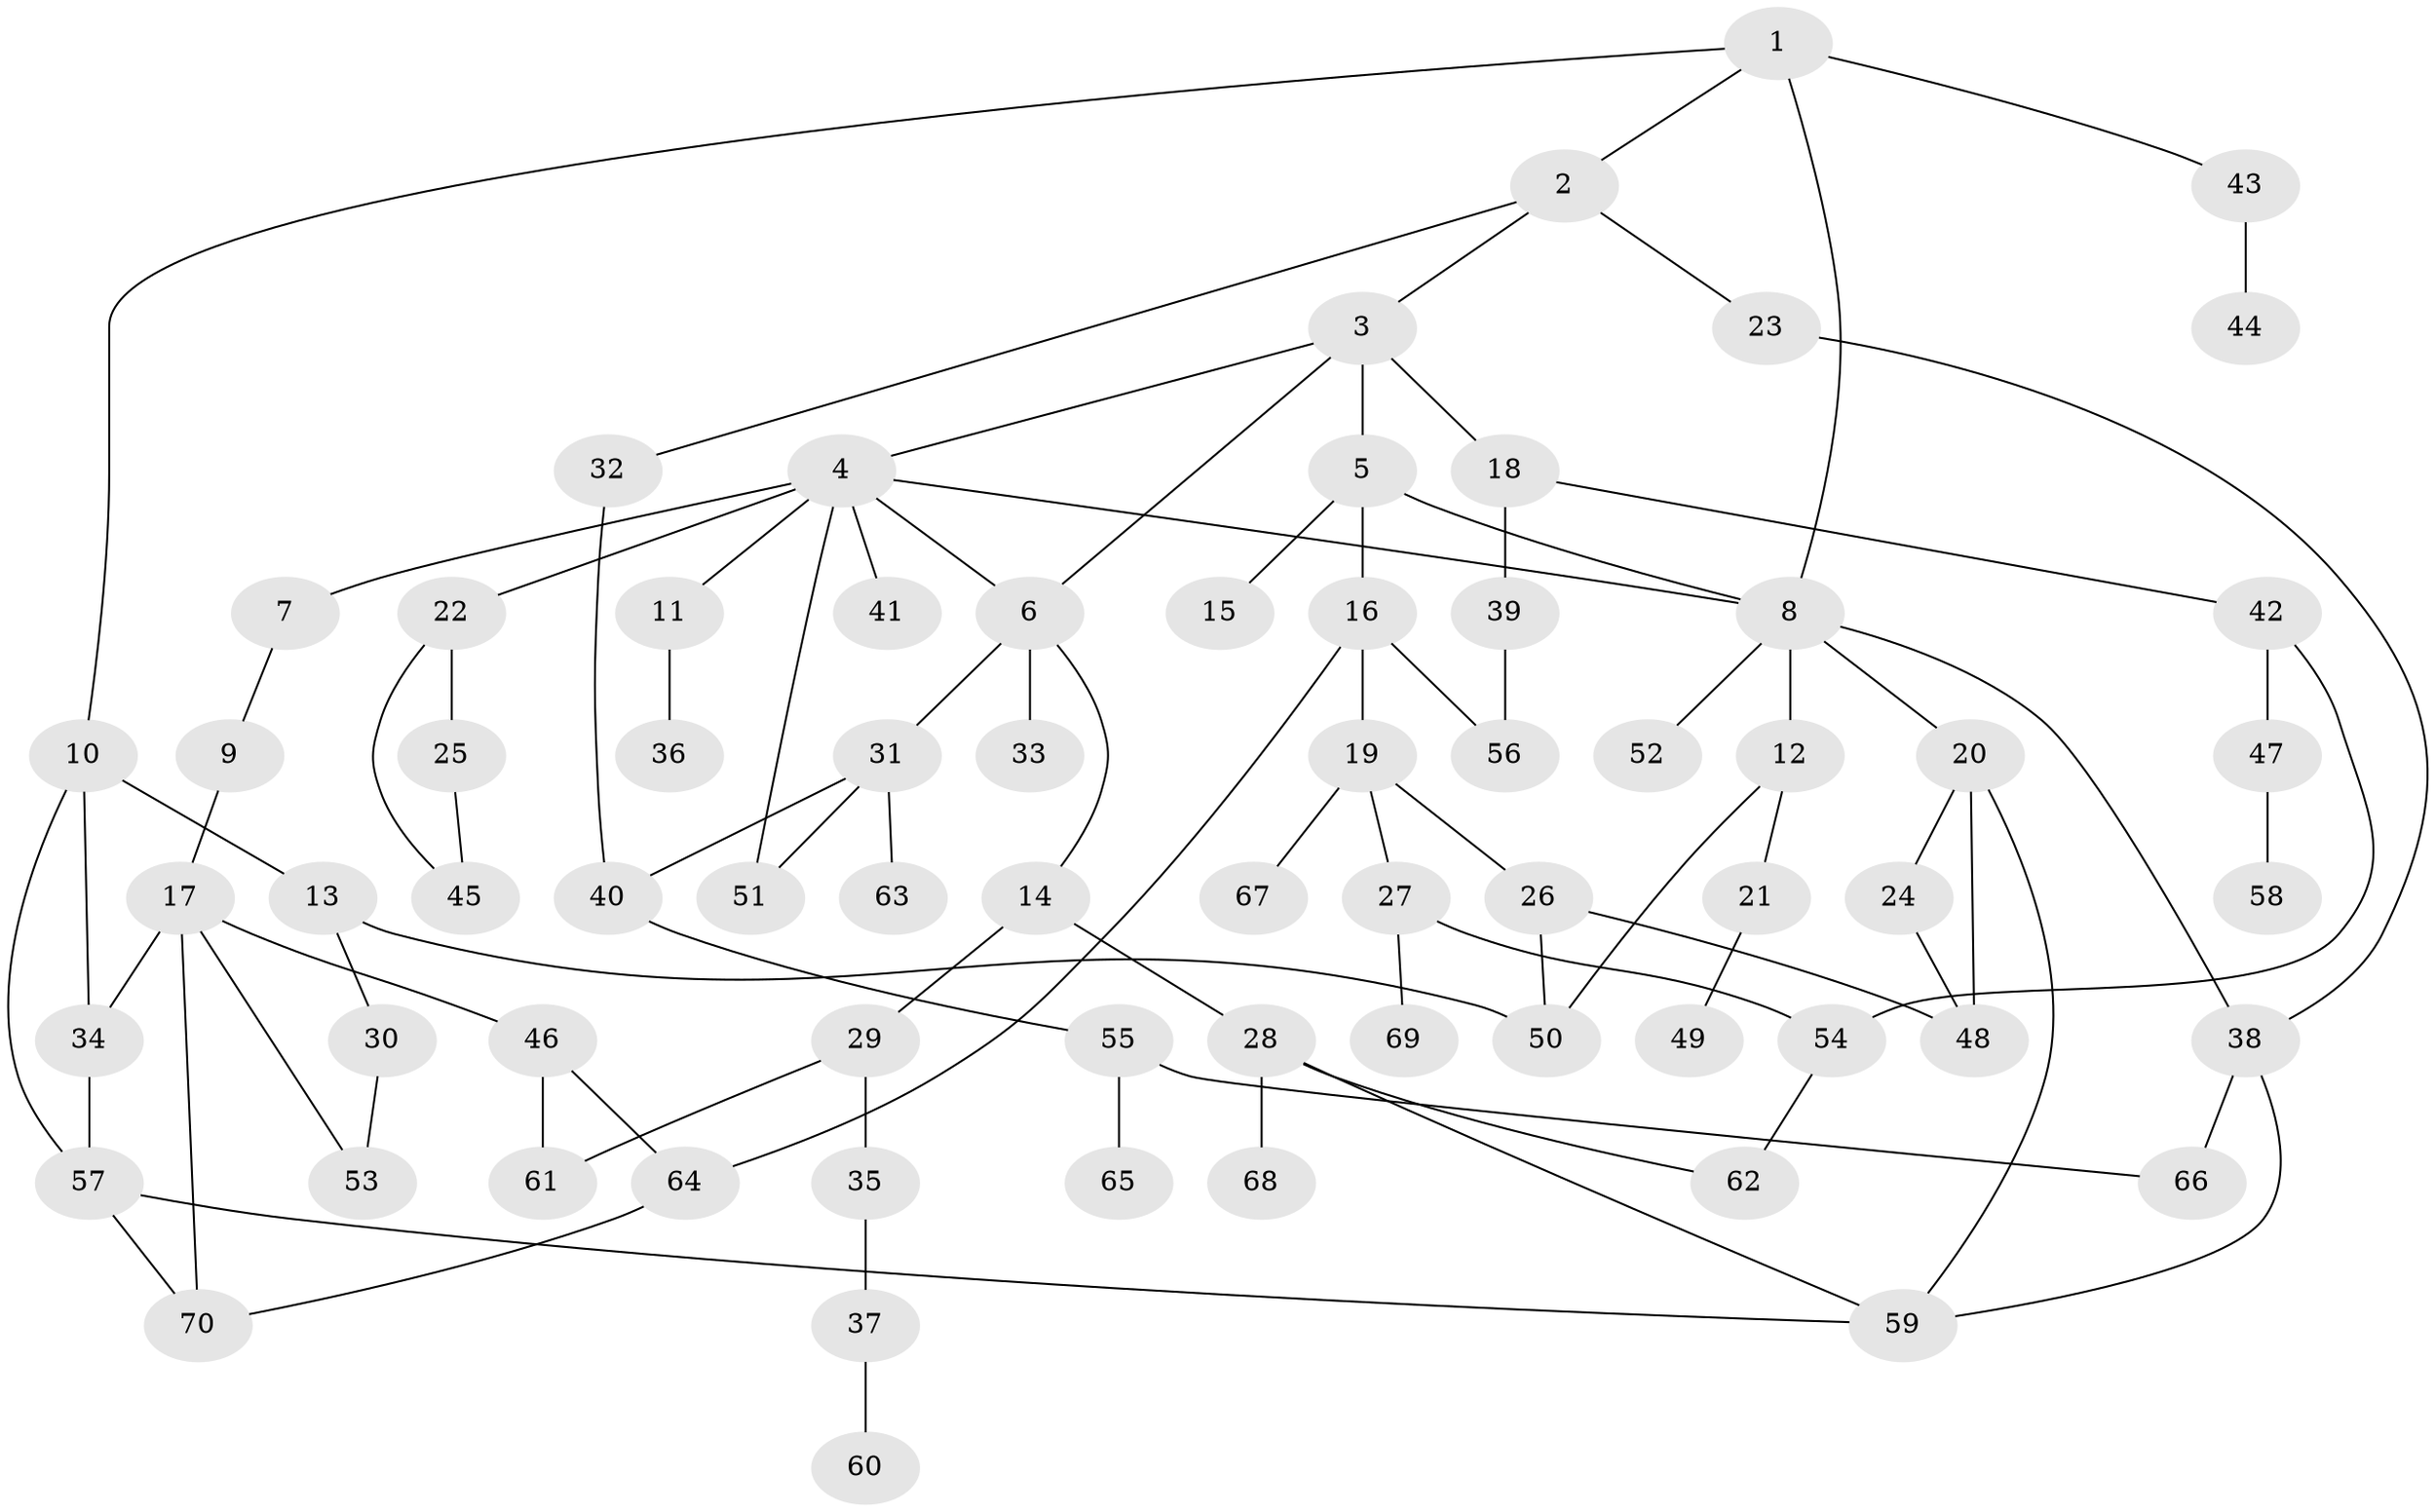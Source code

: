 // Generated by graph-tools (version 1.1) at 2025/25/03/09/25 03:25:31]
// undirected, 70 vertices, 94 edges
graph export_dot {
graph [start="1"]
  node [color=gray90,style=filled];
  1;
  2;
  3;
  4;
  5;
  6;
  7;
  8;
  9;
  10;
  11;
  12;
  13;
  14;
  15;
  16;
  17;
  18;
  19;
  20;
  21;
  22;
  23;
  24;
  25;
  26;
  27;
  28;
  29;
  30;
  31;
  32;
  33;
  34;
  35;
  36;
  37;
  38;
  39;
  40;
  41;
  42;
  43;
  44;
  45;
  46;
  47;
  48;
  49;
  50;
  51;
  52;
  53;
  54;
  55;
  56;
  57;
  58;
  59;
  60;
  61;
  62;
  63;
  64;
  65;
  66;
  67;
  68;
  69;
  70;
  1 -- 2;
  1 -- 10;
  1 -- 43;
  1 -- 8;
  2 -- 3;
  2 -- 23;
  2 -- 32;
  3 -- 4;
  3 -- 5;
  3 -- 6;
  3 -- 18;
  4 -- 7;
  4 -- 8;
  4 -- 11;
  4 -- 22;
  4 -- 41;
  4 -- 51;
  4 -- 6;
  5 -- 15;
  5 -- 16;
  5 -- 8;
  6 -- 14;
  6 -- 31;
  6 -- 33;
  7 -- 9;
  8 -- 12;
  8 -- 20;
  8 -- 52;
  8 -- 38;
  9 -- 17;
  10 -- 13;
  10 -- 34;
  10 -- 57;
  11 -- 36;
  12 -- 21;
  12 -- 50;
  13 -- 30;
  13 -- 50;
  14 -- 28;
  14 -- 29;
  16 -- 19;
  16 -- 56;
  16 -- 64;
  17 -- 34;
  17 -- 46;
  17 -- 53;
  17 -- 70;
  18 -- 39;
  18 -- 42;
  19 -- 26;
  19 -- 27;
  19 -- 67;
  20 -- 24;
  20 -- 48;
  20 -- 59;
  21 -- 49;
  22 -- 25;
  22 -- 45;
  23 -- 38;
  24 -- 48;
  25 -- 45;
  26 -- 50;
  26 -- 48;
  27 -- 54;
  27 -- 69;
  28 -- 68;
  28 -- 59;
  28 -- 62;
  29 -- 35;
  29 -- 61;
  30 -- 53;
  31 -- 51;
  31 -- 63;
  31 -- 40;
  32 -- 40;
  34 -- 57;
  35 -- 37;
  37 -- 60;
  38 -- 59;
  38 -- 66;
  39 -- 56;
  40 -- 55;
  42 -- 47;
  42 -- 54;
  43 -- 44;
  46 -- 61;
  46 -- 64;
  47 -- 58;
  54 -- 62;
  55 -- 65;
  55 -- 66;
  57 -- 70;
  57 -- 59;
  64 -- 70;
}
